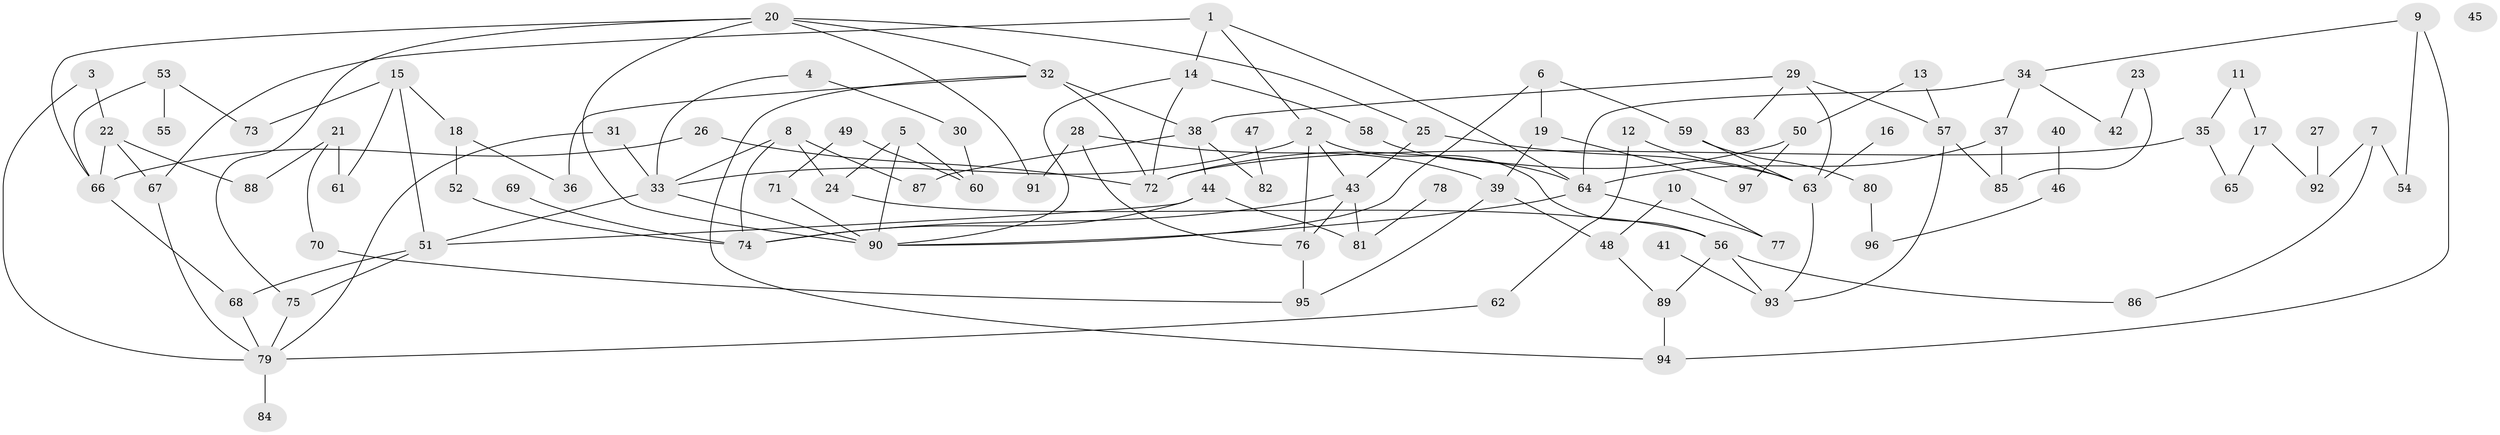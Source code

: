 // Generated by graph-tools (version 1.1) at 2025/00/03/09/25 03:00:52]
// undirected, 97 vertices, 143 edges
graph export_dot {
graph [start="1"]
  node [color=gray90,style=filled];
  1;
  2;
  3;
  4;
  5;
  6;
  7;
  8;
  9;
  10;
  11;
  12;
  13;
  14;
  15;
  16;
  17;
  18;
  19;
  20;
  21;
  22;
  23;
  24;
  25;
  26;
  27;
  28;
  29;
  30;
  31;
  32;
  33;
  34;
  35;
  36;
  37;
  38;
  39;
  40;
  41;
  42;
  43;
  44;
  45;
  46;
  47;
  48;
  49;
  50;
  51;
  52;
  53;
  54;
  55;
  56;
  57;
  58;
  59;
  60;
  61;
  62;
  63;
  64;
  65;
  66;
  67;
  68;
  69;
  70;
  71;
  72;
  73;
  74;
  75;
  76;
  77;
  78;
  79;
  80;
  81;
  82;
  83;
  84;
  85;
  86;
  87;
  88;
  89;
  90;
  91;
  92;
  93;
  94;
  95;
  96;
  97;
  1 -- 2;
  1 -- 14;
  1 -- 64;
  1 -- 67;
  2 -- 33;
  2 -- 43;
  2 -- 56;
  2 -- 76;
  3 -- 22;
  3 -- 79;
  4 -- 30;
  4 -- 33;
  5 -- 24;
  5 -- 60;
  5 -- 90;
  6 -- 19;
  6 -- 59;
  6 -- 90;
  7 -- 54;
  7 -- 86;
  7 -- 92;
  8 -- 24;
  8 -- 33;
  8 -- 74;
  8 -- 87;
  9 -- 34;
  9 -- 54;
  9 -- 94;
  10 -- 48;
  10 -- 77;
  11 -- 17;
  11 -- 35;
  12 -- 62;
  12 -- 63;
  13 -- 50;
  13 -- 57;
  14 -- 58;
  14 -- 72;
  14 -- 90;
  15 -- 18;
  15 -- 51;
  15 -- 61;
  15 -- 73;
  16 -- 63;
  17 -- 65;
  17 -- 92;
  18 -- 36;
  18 -- 52;
  19 -- 39;
  19 -- 97;
  20 -- 25;
  20 -- 32;
  20 -- 66;
  20 -- 75;
  20 -- 90;
  20 -- 91;
  21 -- 61;
  21 -- 70;
  21 -- 88;
  22 -- 66;
  22 -- 67;
  22 -- 88;
  23 -- 42;
  23 -- 85;
  24 -- 56;
  25 -- 43;
  25 -- 63;
  26 -- 66;
  26 -- 72;
  27 -- 92;
  28 -- 39;
  28 -- 76;
  28 -- 91;
  29 -- 38;
  29 -- 57;
  29 -- 63;
  29 -- 83;
  30 -- 60;
  31 -- 33;
  31 -- 79;
  32 -- 36;
  32 -- 38;
  32 -- 72;
  32 -- 94;
  33 -- 51;
  33 -- 90;
  34 -- 37;
  34 -- 42;
  34 -- 64;
  35 -- 65;
  35 -- 72;
  37 -- 64;
  37 -- 85;
  38 -- 44;
  38 -- 82;
  38 -- 87;
  39 -- 48;
  39 -- 95;
  40 -- 46;
  41 -- 93;
  43 -- 74;
  43 -- 76;
  43 -- 81;
  44 -- 51;
  44 -- 74;
  44 -- 81;
  46 -- 96;
  47 -- 82;
  48 -- 89;
  49 -- 60;
  49 -- 71;
  50 -- 72;
  50 -- 97;
  51 -- 68;
  51 -- 75;
  52 -- 74;
  53 -- 55;
  53 -- 66;
  53 -- 73;
  56 -- 86;
  56 -- 89;
  56 -- 93;
  57 -- 85;
  57 -- 93;
  58 -- 64;
  59 -- 63;
  59 -- 80;
  62 -- 79;
  63 -- 93;
  64 -- 77;
  64 -- 90;
  66 -- 68;
  67 -- 79;
  68 -- 79;
  69 -- 74;
  70 -- 95;
  71 -- 90;
  75 -- 79;
  76 -- 95;
  78 -- 81;
  79 -- 84;
  80 -- 96;
  89 -- 94;
}
